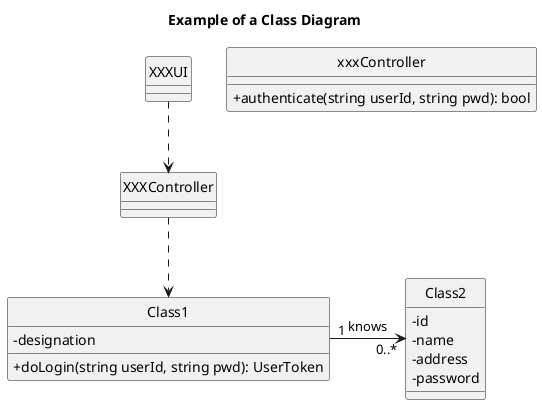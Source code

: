 @startuml
'https://plantuml.com/class-diagram

hide circle
skinparam classAttributeIconSize 0

title Example of a Class Diagram

class XXXUI {

}

class xxxController {
    +authenticate(string userId, string pwd): bool
}

class Class1 {
    -designation
    +doLogin(string userId, string pwd): UserToken
}

class Class2 {
    -id
    -name
    -address
    -password
}

XXXUI ..> XXXController

XXXController ..> Class1

Class1 "1" -> "0..*" Class2: knows

@enduml